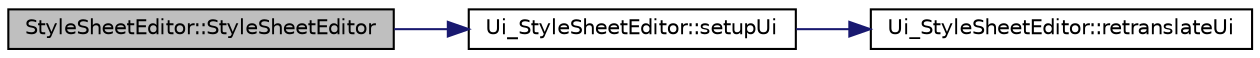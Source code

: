 digraph G
{
  edge [fontname="Helvetica",fontsize="10",labelfontname="Helvetica",labelfontsize="10"];
  node [fontname="Helvetica",fontsize="10",shape=record];
  rankdir="LR";
  Node1 [label="StyleSheetEditor::StyleSheetEditor",height=0.2,width=0.4,color="black", fillcolor="grey75", style="filled" fontcolor="black"];
  Node1 -> Node2 [color="midnightblue",fontsize="10",style="solid",fontname="Helvetica"];
  Node2 [label="Ui_StyleSheetEditor::setupUi",height=0.2,width=0.4,color="black", fillcolor="white", style="filled",URL="$class_ui___style_sheet_editor.html#a4b44bb408a5bbabb9e2d4665638423d8"];
  Node2 -> Node3 [color="midnightblue",fontsize="10",style="solid",fontname="Helvetica"];
  Node3 [label="Ui_StyleSheetEditor::retranslateUi",height=0.2,width=0.4,color="black", fillcolor="white", style="filled",URL="$class_ui___style_sheet_editor.html#aec84e7d4525435e61ca78ac579d9ed9b"];
}
